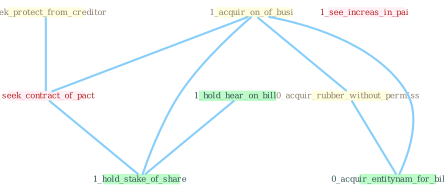 Graph G{ 
    node
    [shape=polygon,style=filled,width=.5,height=.06,color="#BDFCC9",fixedsize=true,fontsize=4,
    fontcolor="#2f4f4f"];
    {node
    [color="#ffffe0", fontcolor="#8b7d6b"] "1_acquir_on_of_busi " "0_acquir_rubber_without_permiss " "1_seek_protect_from_creditor "}
{node [color="#fff0f5", fontcolor="#b22222"] "0_seek_contract_of_pact " "1_see_increas_in_pai "}
edge [color="#B0E2FF"];

	"1_acquir_on_of_busi " -- "0_acquir_rubber_without_permiss " [w="1", color="#87cefa" ];
	"1_acquir_on_of_busi " -- "0_seek_contract_of_pact " [w="1", color="#87cefa" ];
	"1_acquir_on_of_busi " -- "0_acquir_entitynam_for_billion " [w="1", color="#87cefa" ];
	"1_acquir_on_of_busi " -- "1_hold_stake_of_share " [w="1", color="#87cefa" ];
	"0_acquir_rubber_without_permiss " -- "0_acquir_entitynam_for_billion " [w="1", color="#87cefa" ];
	"1_seek_protect_from_creditor " -- "0_seek_contract_of_pact " [w="1", color="#87cefa" ];
	"0_seek_contract_of_pact " -- "1_hold_stake_of_share " [w="1", color="#87cefa" ];
	"1_hold_hear_on_bill " -- "1_hold_stake_of_share " [w="1", color="#87cefa" ];
}